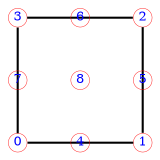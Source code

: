 graph Quadrilateral_4  {
#   name= Quadrilateral_4
#   n_vert = 4
#   n_node = 4
#   n_edge = 4
#   n_face = 0
#   n_side = 4
  ratio=1;
  layout=nop;
  size="4,4";
  bb="0,0,100,100";
  node [color=Green, fontcolor=Blue, font=Courier,  width=0.125,  height=0.125, shape=circle, fontsize=6, fixedsize=true, penwidth=0.2]; 
  0 [ pos="0,0"];
  1 [ pos="60,0"];
  2 [ pos="60,60"];
  3 [ pos="0,60"];
  0 -- 1 ; 
  1 -- 2 ; 
  2 -- 3 ; 
  3 -- 0 ; 
  0 [color=red, pos="0,0"];
  4 [color=red, pos="30,0"];
  8 [color=red, pos="30,30"];
  7 [color=red, pos="0,30"];
  4 [color=red, pos="30,0"];
  1 [color=red, pos="60,0"];
  5 [color=red, pos="60,30"];
  8 [color=red, pos="30,30"];
  8 [color=red, pos="30,30"];
  5 [color=red, pos="60,30"];
  2 [color=red, pos="60,60"];
  6 [color=red, pos="30,60"];
  7 [color=red, pos="0,30"];
  8 [color=red, pos="30,30"];
  6 [color=red, pos="30,60"];
  3 [color=red, pos="0,60"];
}
